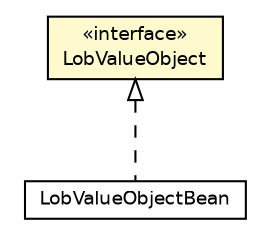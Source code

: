 #!/usr/local/bin/dot
#
# Class diagram 
# Generated by UmlGraph version 4.6 (http://www.spinellis.gr/sw/umlgraph)
#

digraph G {
	edge [fontname="Helvetica",fontsize=10,labelfontname="Helvetica",labelfontsize=10];
	node [fontname="Helvetica",fontsize=10,shape=plaintext];
	// org.synchronoss.cpo.jdbc.LobValueObjectBean
	c1115 [label=<<table border="0" cellborder="1" cellspacing="0" cellpadding="2" port="p" href="./LobValueObjectBean.html">
		<tr><td><table border="0" cellspacing="0" cellpadding="1">
			<tr><td> LobValueObjectBean </td></tr>
		</table></td></tr>
		</table>>, fontname="Helvetica", fontcolor="black", fontsize=9.0];
	// org.synchronoss.cpo.jdbc.LobValueObject
	c1116 [label=<<table border="0" cellborder="1" cellspacing="0" cellpadding="2" port="p" bgcolor="lemonChiffon" href="./LobValueObject.html">
		<tr><td><table border="0" cellspacing="0" cellpadding="1">
			<tr><td> &laquo;interface&raquo; </td></tr>
			<tr><td> LobValueObject </td></tr>
		</table></td></tr>
		</table>>, fontname="Helvetica", fontcolor="black", fontsize=9.0];
	//org.synchronoss.cpo.jdbc.LobValueObjectBean implements org.synchronoss.cpo.jdbc.LobValueObject
	c1116:p -> c1115:p [dir=back,arrowtail=empty,style=dashed];
}

